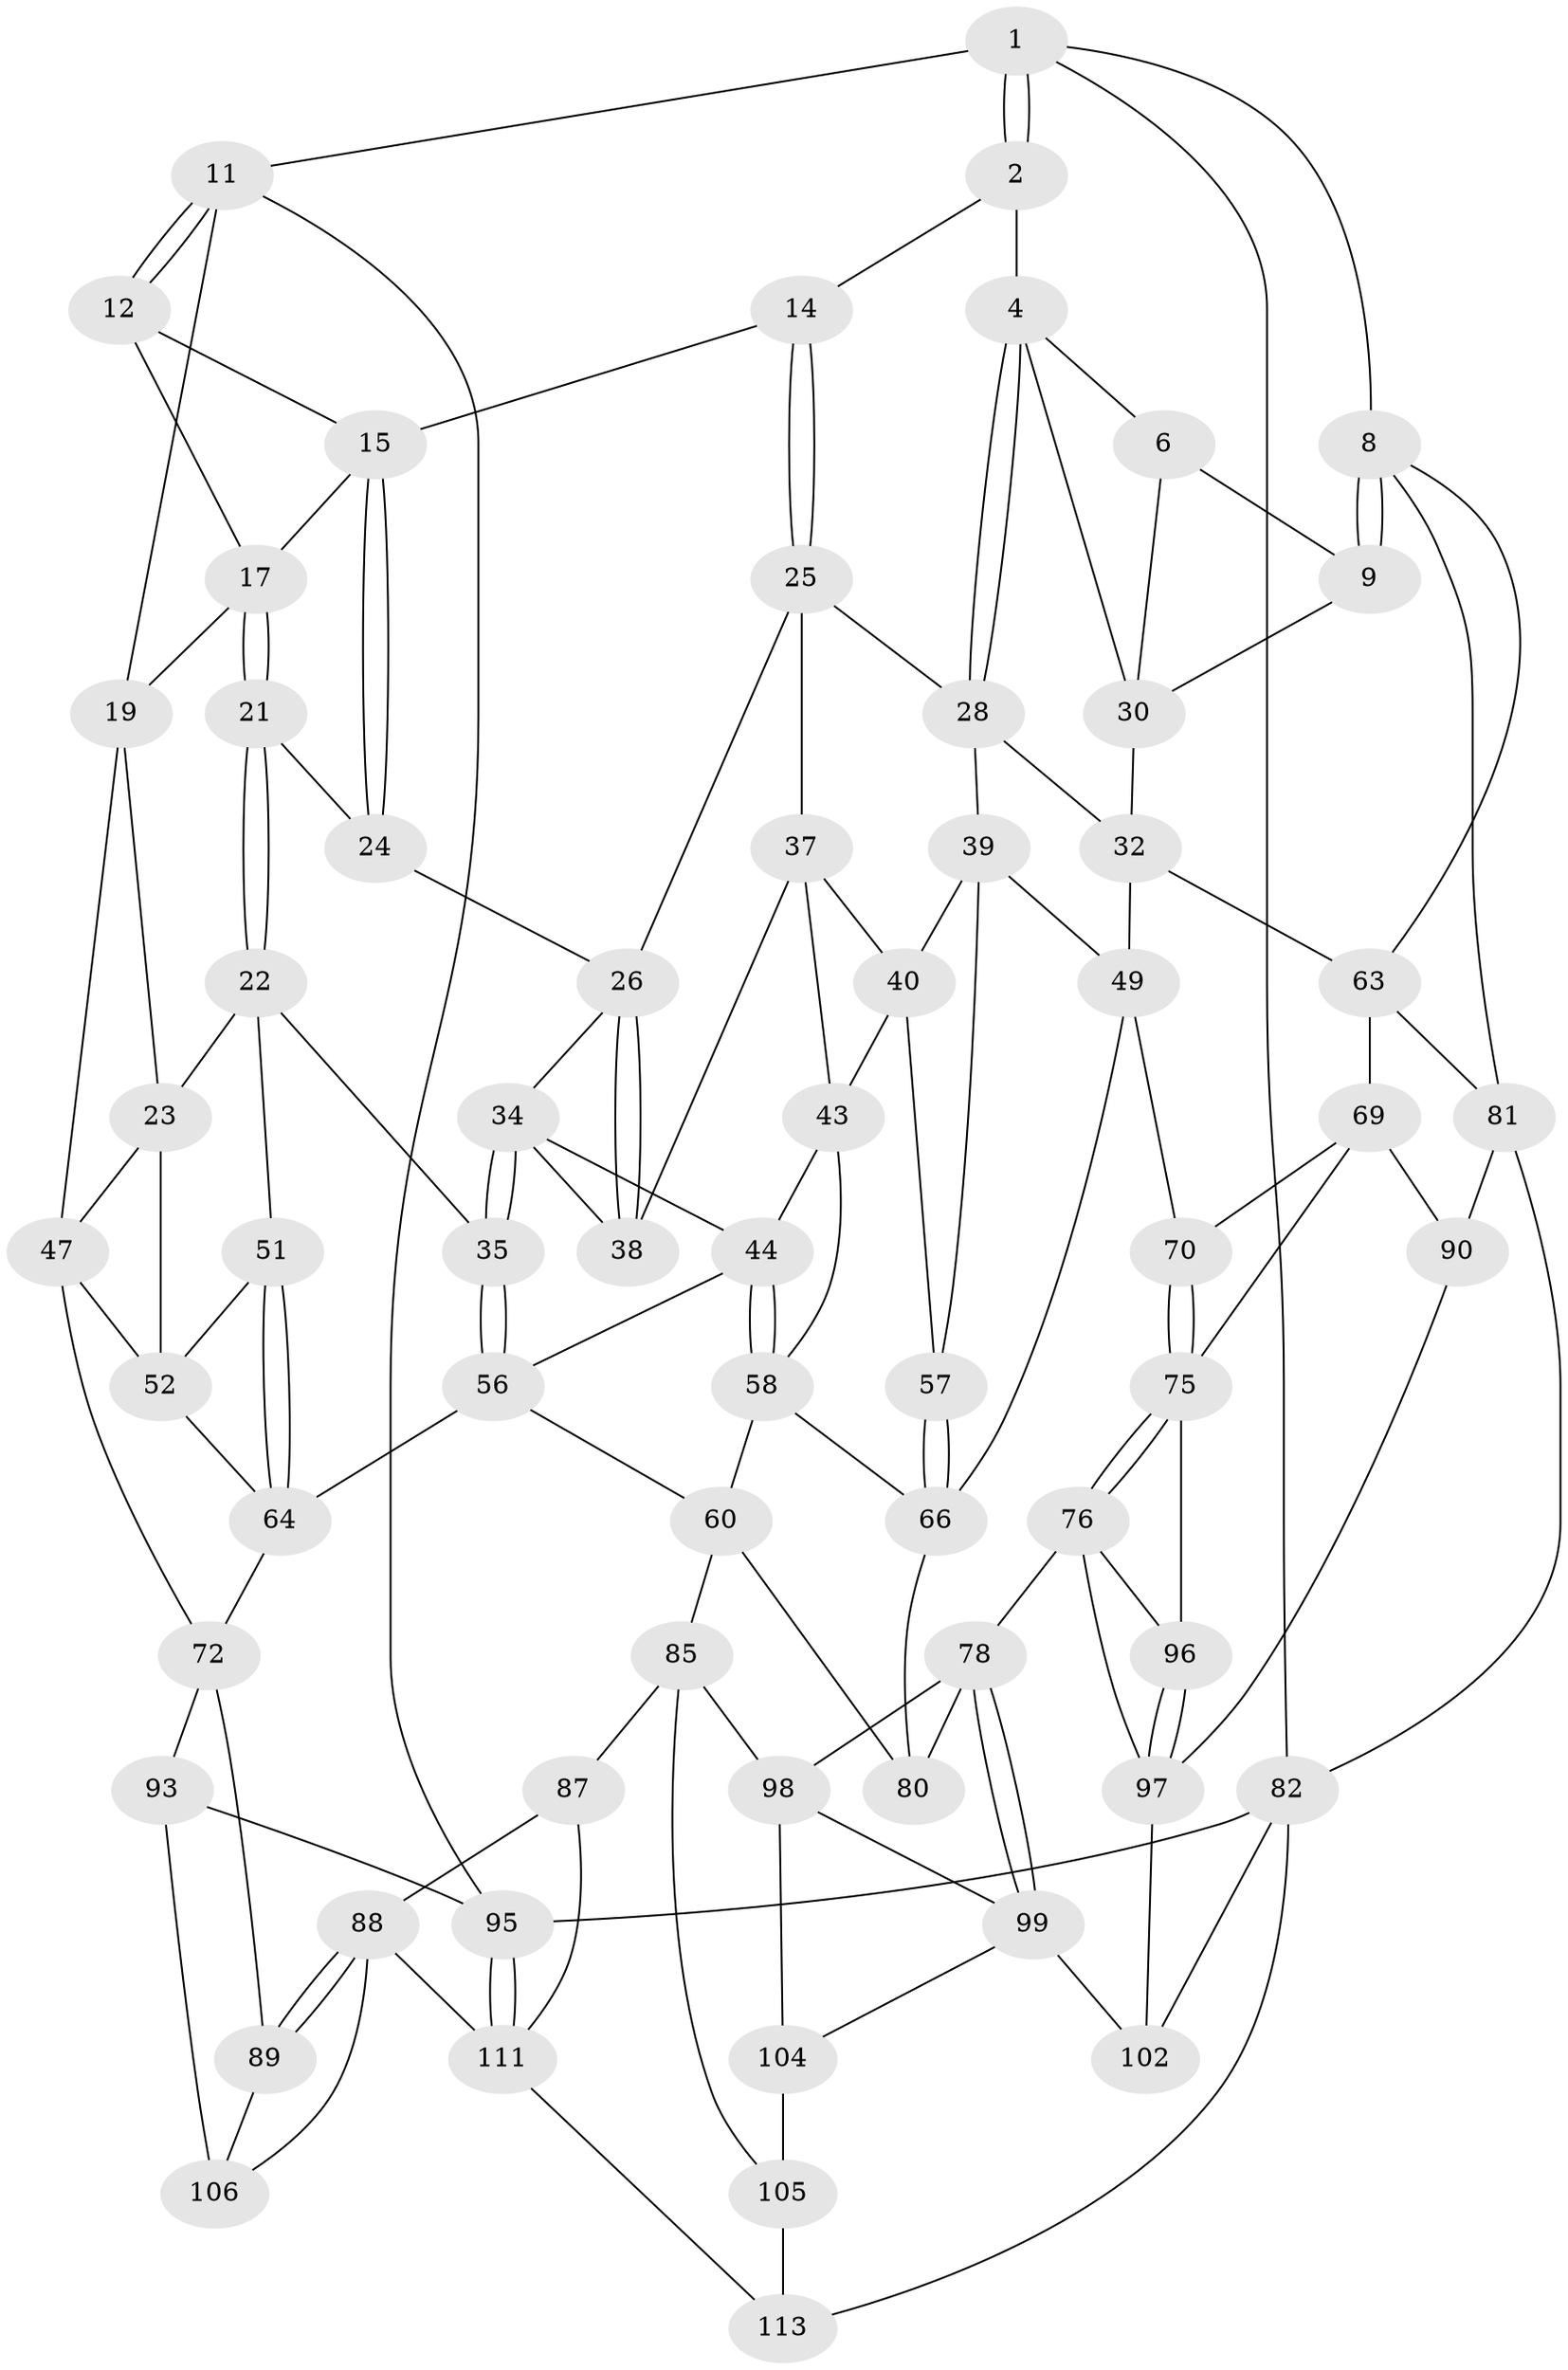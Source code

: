 // original degree distribution, {4: 0.23684210526315788, 5: 0.5263157894736842, 6: 0.21929824561403508, 3: 0.017543859649122806}
// Generated by graph-tools (version 1.1) at 2025/42/03/06/25 10:42:33]
// undirected, 66 vertices, 141 edges
graph export_dot {
graph [start="1"]
  node [color=gray90,style=filled];
  1 [pos="+0.8764317422054507+0",super="+7"];
  2 [pos="+0.5329208685664947+0",super="+3"];
  4 [pos="+0.6943556413425097+0.15450859983407042",super="+5"];
  6 [pos="+0.8699515536065004+0",super="+10"];
  8 [pos="+1+0.17947379007816366",super="+62"];
  9 [pos="+0.9788042326432893+0.16514844624566546"];
  11 [pos="+0+0"];
  12 [pos="+0+0",super="+13"];
  14 [pos="+0.43851311797304143+0.10893729422205566"];
  15 [pos="+0.35886455426424085+0.10579795725963796",super="+16"];
  17 [pos="+0.1720015447100706+0.10956092094025324",super="+18"];
  19 [pos="+0.04162454533242985+0.2027558053569529",super="+20"];
  21 [pos="+0.21178592305339725+0.20158555481727872"];
  22 [pos="+0.13375031565564063+0.2912344561205386",super="+36"];
  23 [pos="+0.10874326522346603+0.2858227506869559",super="+46"];
  24 [pos="+0.26962696230863226+0.21467221740476997"];
  25 [pos="+0.4426321990696034+0.14204703693488926",super="+29"];
  26 [pos="+0.38720499848386375+0.2659838913277815",super="+27"];
  28 [pos="+0.6751288797669537+0.2206562643361641",super="+33"];
  30 [pos="+0.7917279848450439+0.12841061891313613",super="+31"];
  32 [pos="+0.8661972342998113+0.3571292762460055",super="+48"];
  34 [pos="+0.29169334527475305+0.34551018340926887",super="+42"];
  35 [pos="+0.2908661651734784+0.3471977792624741"];
  37 [pos="+0.5527440724499523+0.27759426423636546",super="+41"];
  38 [pos="+0.434799397125538+0.31163744980828906"];
  39 [pos="+0.6851837194597731+0.32132242184860205",super="+50"];
  40 [pos="+0.6528361933531318+0.37131324191842524",super="+54"];
  43 [pos="+0.5542070438192297+0.3305965206848531",super="+55"];
  44 [pos="+0.4806217278903793+0.3927171594511956",super="+45"];
  47 [pos="+0+0.44116845058121223",super="+67"];
  49 [pos="+0.8310834214571794+0.3842749753974751",super="+65"];
  51 [pos="+0.18667567397311818+0.3832688061253794"];
  52 [pos="+0.14740808540490644+0.4327713346093265",super="+53"];
  56 [pos="+0.3571059271033525+0.43939556660698276",super="+61"];
  57 [pos="+0.6586014332796464+0.48482430017138534"];
  58 [pos="+0.48742167715763085+0.4539814175042532",super="+59"];
  60 [pos="+0.3802068751634898+0.5203193719794091",super="+84"];
  63 [pos="+0.8984793524719796+0.38487149878231675",super="+68"];
  64 [pos="+0.2969304787152372+0.5240601689611062",super="+71"];
  66 [pos="+0.6610249482664539+0.49694756269058",super="+74"];
  69 [pos="+0.9232928409290732+0.5655642745220721",super="+91"];
  70 [pos="+0.858068260659995+0.5831795231801883"];
  72 [pos="+0.10800983742418079+0.6600042715660899",super="+73"];
  75 [pos="+0.834475986339709+0.6056796998049561",super="+92"];
  76 [pos="+0.7578017735831194+0.662023815163358",super="+77"];
  78 [pos="+0.7062303138894155+0.6757262158431278",super="+79"];
  80 [pos="+0.6298250360187148+0.5918847249005205"];
  81 [pos="+1+0.5649315151009344",super="+83"];
  82 [pos="+1+1",super="+109"];
  85 [pos="+0.39308907627394296+0.7240094947981182",super="+86"];
  87 [pos="+0.310503282533852+0.7925590970138296"];
  88 [pos="+0.23936114904804617+0.7709981264914606",super="+110"];
  89 [pos="+0.13608167522023368+0.6984911964586494"];
  90 [pos="+0.9826293752629666+0.7646955188344556"];
  93 [pos="+0+0.7361037171008631",super="+94"];
  95 [pos="+0+1"];
  96 [pos="+0.8679043343780003+0.739639600738464"];
  97 [pos="+0.9027210470156092+0.8064488748486933",super="+101"];
  98 [pos="+0.5338375036626485+0.7281115530534076",super="+100"];
  99 [pos="+0.675746897161153+0.7304158703107412",super="+103"];
  102 [pos="+0.8226297915721079+1"];
  104 [pos="+0.5710151497358421+0.8603647930102357",super="+108"];
  105 [pos="+0.4151513427090266+0.8084615005175396",super="+112"];
  106 [pos="+0.06824022024139009+0.8431049667606337",super="+107"];
  111 [pos="+0.012226355146850464+1",super="+114"];
  113 [pos="+0.49146336707824767+1"];
  1 -- 2;
  1 -- 2;
  1 -- 8;
  1 -- 82;
  1 -- 11;
  2 -- 4;
  2 -- 14;
  4 -- 28;
  4 -- 28;
  4 -- 6;
  4 -- 30;
  6 -- 9;
  6 -- 30;
  8 -- 9;
  8 -- 9;
  8 -- 81;
  8 -- 63;
  9 -- 30;
  11 -- 12;
  11 -- 12;
  11 -- 95;
  11 -- 19;
  12 -- 17;
  12 -- 15;
  14 -- 15;
  14 -- 25;
  14 -- 25;
  15 -- 24;
  15 -- 24;
  15 -- 17;
  17 -- 21;
  17 -- 21;
  17 -- 19;
  19 -- 23;
  19 -- 47;
  21 -- 22;
  21 -- 22;
  21 -- 24;
  22 -- 23;
  22 -- 51;
  22 -- 35;
  23 -- 52;
  23 -- 47;
  24 -- 26;
  25 -- 26;
  25 -- 28;
  25 -- 37;
  26 -- 38;
  26 -- 38;
  26 -- 34;
  28 -- 32;
  28 -- 39;
  30 -- 32;
  32 -- 49;
  32 -- 63;
  34 -- 35;
  34 -- 35;
  34 -- 38;
  34 -- 44;
  35 -- 56;
  35 -- 56;
  37 -- 38;
  37 -- 40;
  37 -- 43;
  39 -- 40;
  39 -- 49;
  39 -- 57;
  40 -- 57;
  40 -- 43;
  43 -- 44;
  43 -- 58;
  44 -- 58;
  44 -- 58;
  44 -- 56;
  47 -- 72;
  47 -- 52;
  49 -- 66;
  49 -- 70;
  51 -- 52;
  51 -- 64;
  51 -- 64;
  52 -- 64;
  56 -- 64;
  56 -- 60;
  57 -- 66;
  57 -- 66;
  58 -- 60;
  58 -- 66;
  60 -- 80;
  60 -- 85;
  63 -- 81;
  63 -- 69;
  64 -- 72;
  66 -- 80;
  69 -- 70;
  69 -- 90;
  69 -- 75;
  70 -- 75;
  70 -- 75;
  72 -- 89;
  72 -- 93;
  75 -- 76;
  75 -- 76;
  75 -- 96;
  76 -- 96;
  76 -- 97;
  76 -- 78;
  78 -- 99;
  78 -- 99;
  78 -- 80;
  78 -- 98;
  81 -- 82;
  81 -- 90;
  82 -- 95;
  82 -- 113;
  82 -- 102;
  85 -- 98;
  85 -- 105;
  85 -- 87;
  87 -- 88;
  87 -- 111;
  88 -- 89;
  88 -- 89;
  88 -- 106;
  88 -- 111;
  89 -- 106;
  90 -- 97;
  93 -- 95;
  93 -- 106 [weight=2];
  95 -- 111;
  95 -- 111;
  96 -- 97;
  96 -- 97;
  97 -- 102;
  98 -- 104;
  98 -- 99;
  99 -- 104;
  99 -- 102;
  104 -- 105 [weight=2];
  105 -- 113;
  111 -- 113;
}

